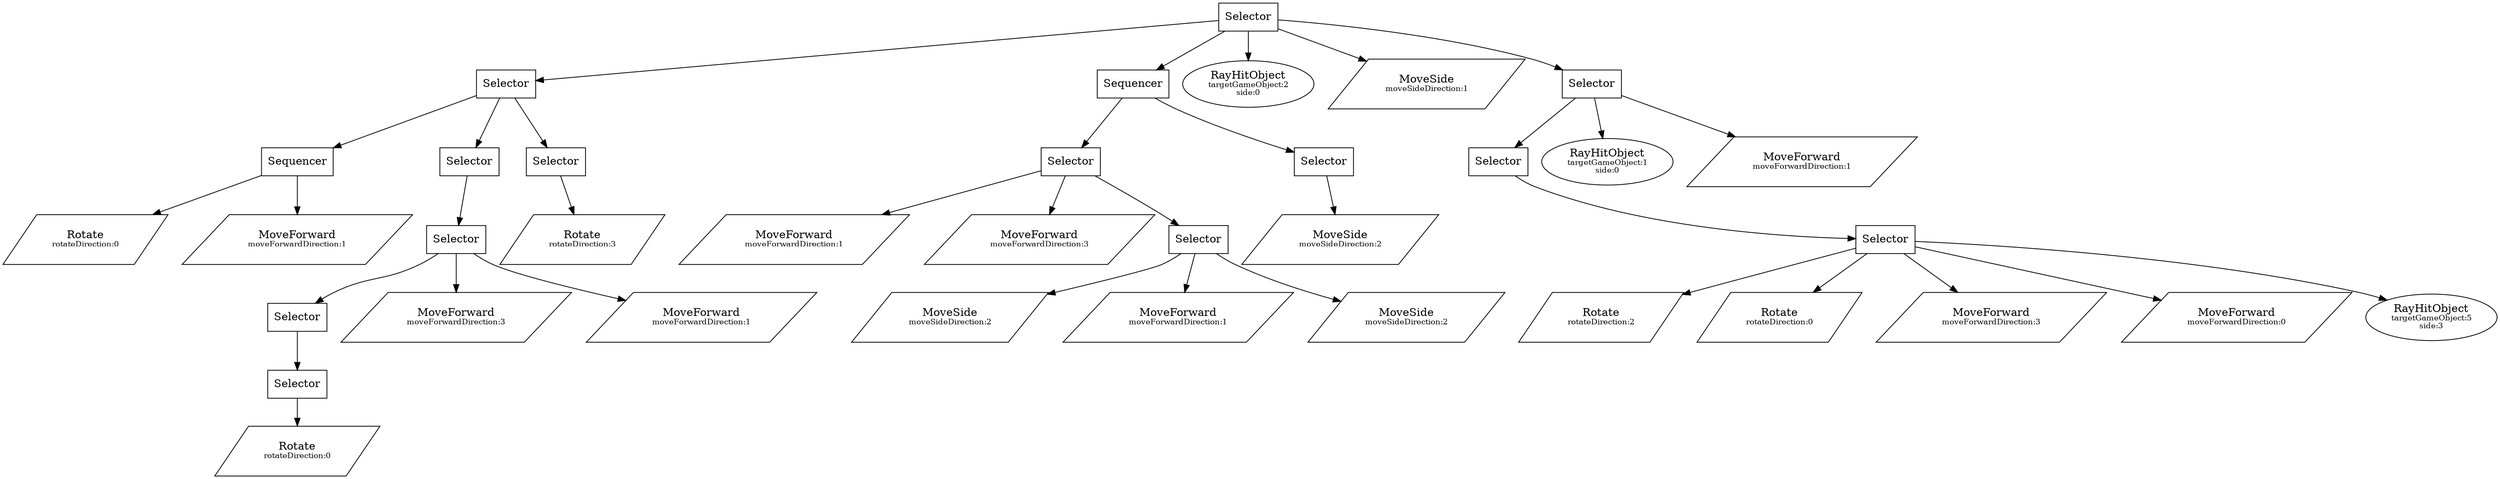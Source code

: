 digraph G {323721 [label="Selector", shape=polygon]
323722 [label="Selector", shape=polygon]
323723 [label="Sequencer", shape=polygon]
323724[label=<Rotate<BR /><FONT POINT-SIZE="10">rotateDirection:0<BR /></FONT>>, shape=parallelogram]
323725[label=<MoveForward<BR /><FONT POINT-SIZE="10">moveForwardDirection:1<BR /></FONT>>, shape=parallelogram]
323726 [label="Selector", shape=polygon]
323727 [label="Selector", shape=polygon]
323728 [label="Selector", shape=polygon]
323729 [label="Selector", shape=polygon]
323730[label=<Rotate<BR /><FONT POINT-SIZE="10">rotateDirection:0<BR /></FONT>>, shape=parallelogram]
323731[label=<MoveForward<BR /><FONT POINT-SIZE="10">moveForwardDirection:3<BR /></FONT>>, shape=parallelogram]
323732[label=<MoveForward<BR /><FONT POINT-SIZE="10">moveForwardDirection:1<BR /></FONT>>, shape=parallelogram]
323733 [label="Selector", shape=polygon]
323734[label=<Rotate<BR /><FONT POINT-SIZE="10">rotateDirection:3<BR /></FONT>>, shape=parallelogram]
323765 [label="Sequencer", shape=polygon]
323766 [label="Selector", shape=polygon]
323767[label=<MoveForward<BR /><FONT POINT-SIZE="10">moveForwardDirection:1<BR /></FONT>>, shape=parallelogram]
323768[label=<MoveForward<BR /><FONT POINT-SIZE="10">moveForwardDirection:3<BR /></FONT>>, shape=parallelogram]
323769 [label="Selector", shape=polygon]
323770[label=<MoveSide<BR /><FONT POINT-SIZE="10">moveSideDirection:2<BR /></FONT>>, shape=parallelogram]
323771[label=<MoveForward<BR /><FONT POINT-SIZE="10">moveForwardDirection:1<BR /></FONT>>, shape=parallelogram]
323772[label=<MoveSide<BR /><FONT POINT-SIZE="10">moveSideDirection:2<BR /></FONT>>, shape=parallelogram]
323773 [label="Selector", shape=polygon]
323774[label=<MoveSide<BR /><FONT POINT-SIZE="10">moveSideDirection:2<BR /></FONT>>, shape=parallelogram]
323736[label=<RayHitObject<BR /><FONT POINT-SIZE="10">targetGameObject:2<BR />side:0<BR /></FONT>>, shape=ellipse]
323737[label=<MoveSide<BR /><FONT POINT-SIZE="10">moveSideDirection:1<BR /></FONT>>, shape=parallelogram]
323738 [label="Selector", shape=polygon]
323739 [label="Selector", shape=polygon]
323740 [label="Selector", shape=polygon]
323741[label=<Rotate<BR /><FONT POINT-SIZE="10">rotateDirection:2<BR /></FONT>>, shape=parallelogram]
323742[label=<Rotate<BR /><FONT POINT-SIZE="10">rotateDirection:0<BR /></FONT>>, shape=parallelogram]
323743[label=<MoveForward<BR /><FONT POINT-SIZE="10">moveForwardDirection:3<BR /></FONT>>, shape=parallelogram]
323744[label=<MoveForward<BR /><FONT POINT-SIZE="10">moveForwardDirection:0<BR /></FONT>>, shape=parallelogram]
323745[label=<RayHitObject<BR /><FONT POINT-SIZE="10">targetGameObject:5<BR />side:3<BR /></FONT>>, shape=ellipse]
323746[label=<RayHitObject<BR /><FONT POINT-SIZE="10">targetGameObject:1<BR />side:0<BR /></FONT>>, shape=ellipse]
323747[label=<MoveForward<BR /><FONT POINT-SIZE="10">moveForwardDirection:1<BR /></FONT>>, shape=parallelogram]
323721 -> 323722
323722 -> 323723
323723 -> 323724
323723 -> 323725
323722 -> 323726
323726 -> 323727
323727 -> 323728
323728 -> 323729
323729 -> 323730
323727 -> 323731
323727 -> 323732
323722 -> 323733
323733 -> 323734
323721 -> 323765
323765 -> 323766
323766 -> 323767
323766 -> 323768
323766 -> 323769
323769 -> 323770
323769 -> 323771
323769 -> 323772
323765 -> 323773
323773 -> 323774
323721 -> 323736
323721 -> 323737
323721 -> 323738
323738 -> 323739
323739 -> 323740
323740 -> 323741
323740 -> 323742
323740 -> 323743
323740 -> 323744
323740 -> 323745
323738 -> 323746
323738 -> 323747

}
